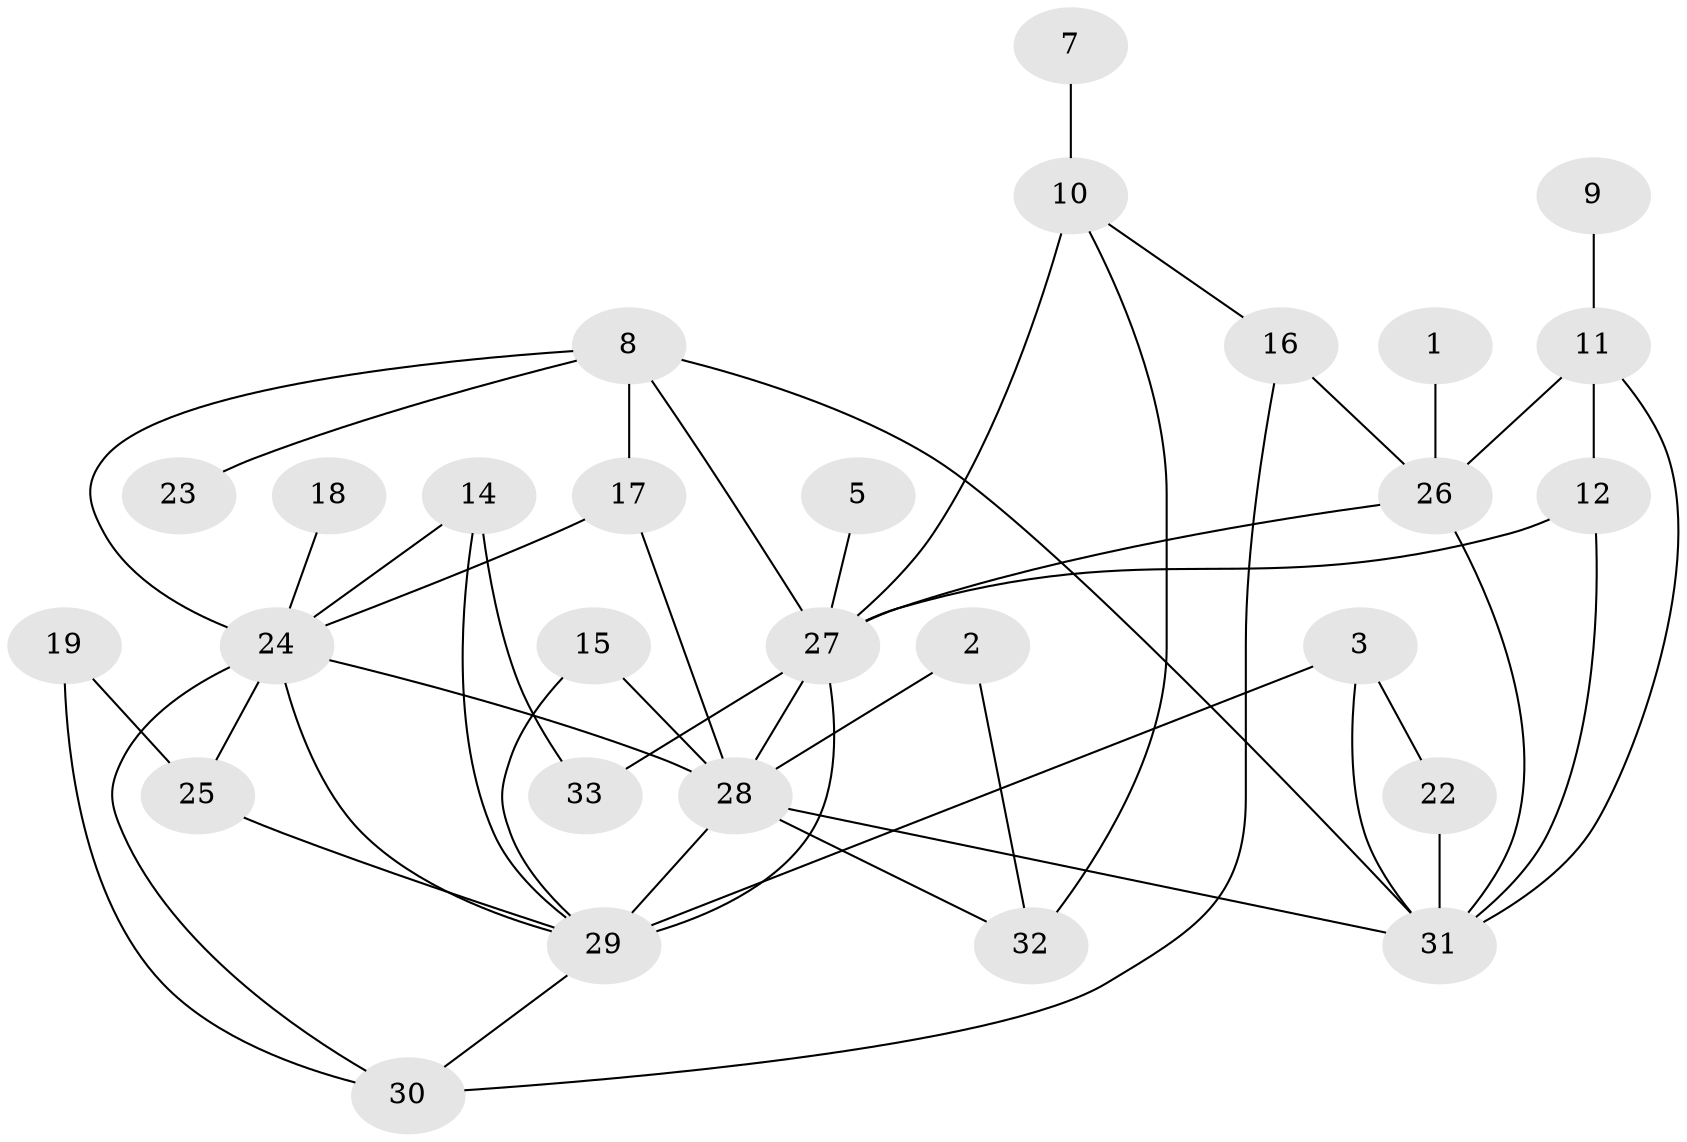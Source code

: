 // original degree distribution, {4: 0.15384615384615385, 2: 0.2153846153846154, 1: 0.15384615384615385, 3: 0.27692307692307694, 5: 0.09230769230769231, 6: 0.046153846153846156, 0: 0.06153846153846154}
// Generated by graph-tools (version 1.1) at 2025/00/03/09/25 03:00:44]
// undirected, 28 vertices, 49 edges
graph export_dot {
graph [start="1"]
  node [color=gray90,style=filled];
  1;
  2;
  3;
  5;
  7;
  8;
  9;
  10;
  11;
  12;
  14;
  15;
  16;
  17;
  18;
  19;
  22;
  23;
  24;
  25;
  26;
  27;
  28;
  29;
  30;
  31;
  32;
  33;
  1 -- 26 [weight=1.0];
  2 -- 28 [weight=1.0];
  2 -- 32 [weight=1.0];
  3 -- 22 [weight=1.0];
  3 -- 29 [weight=2.0];
  3 -- 31 [weight=1.0];
  5 -- 27 [weight=1.0];
  7 -- 10 [weight=1.0];
  8 -- 17 [weight=1.0];
  8 -- 23 [weight=1.0];
  8 -- 24 [weight=1.0];
  8 -- 27 [weight=1.0];
  8 -- 31 [weight=1.0];
  9 -- 11 [weight=1.0];
  10 -- 16 [weight=1.0];
  10 -- 27 [weight=3.0];
  10 -- 32 [weight=2.0];
  11 -- 12 [weight=1.0];
  11 -- 26 [weight=1.0];
  11 -- 31 [weight=1.0];
  12 -- 27 [weight=1.0];
  12 -- 31 [weight=1.0];
  14 -- 24 [weight=1.0];
  14 -- 29 [weight=1.0];
  14 -- 33 [weight=2.0];
  15 -- 28 [weight=1.0];
  15 -- 29 [weight=1.0];
  16 -- 26 [weight=1.0];
  16 -- 30 [weight=1.0];
  17 -- 24 [weight=1.0];
  17 -- 28 [weight=1.0];
  18 -- 24 [weight=1.0];
  19 -- 25 [weight=1.0];
  19 -- 30 [weight=1.0];
  22 -- 31 [weight=1.0];
  24 -- 25 [weight=1.0];
  24 -- 28 [weight=1.0];
  24 -- 29 [weight=1.0];
  24 -- 30 [weight=1.0];
  25 -- 29 [weight=1.0];
  26 -- 27 [weight=1.0];
  26 -- 31 [weight=1.0];
  27 -- 28 [weight=1.0];
  27 -- 29 [weight=2.0];
  27 -- 33 [weight=1.0];
  28 -- 29 [weight=1.0];
  28 -- 31 [weight=1.0];
  28 -- 32 [weight=1.0];
  29 -- 30 [weight=1.0];
}
